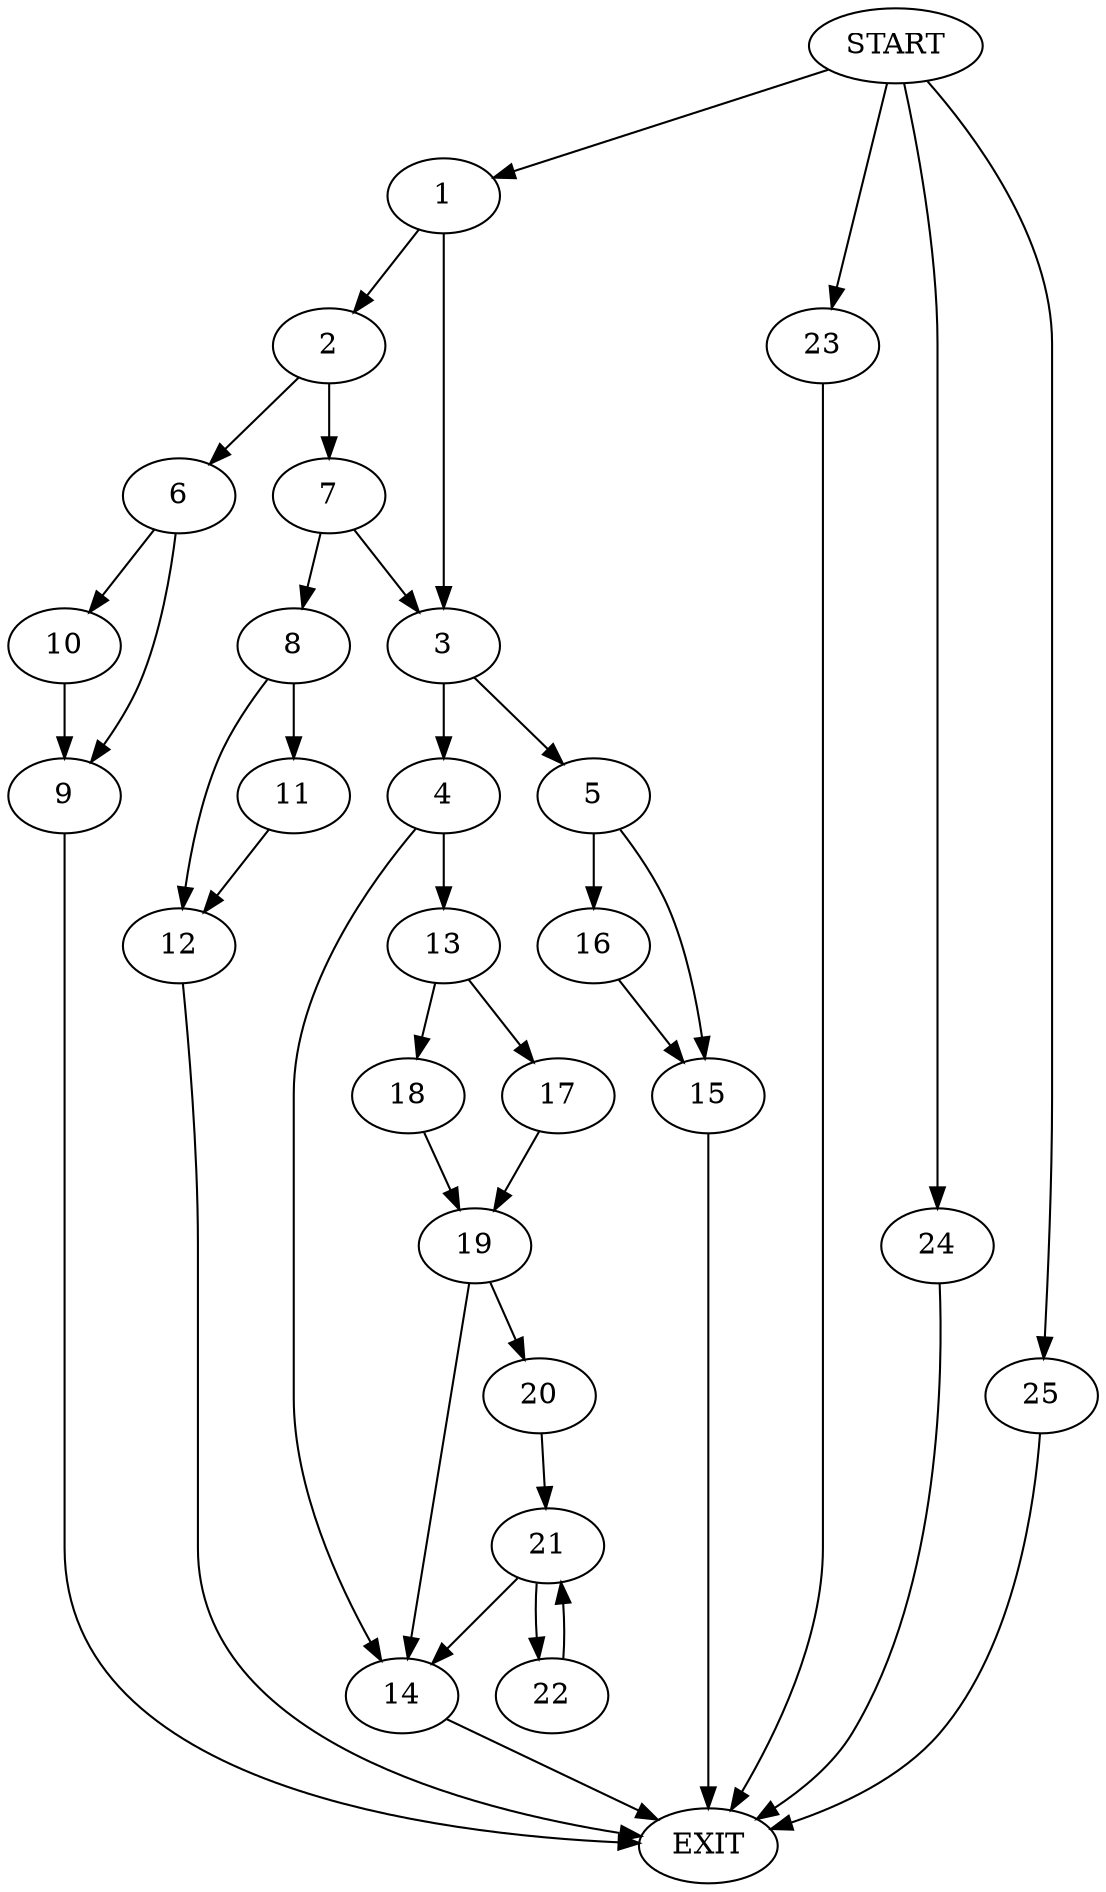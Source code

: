 digraph {
0 [label="START"]
26 [label="EXIT"]
0 -> 1
1 -> 2
1 -> 3
3 -> 4
3 -> 5
2 -> 6
2 -> 7
7 -> 8
7 -> 3
6 -> 9
6 -> 10
10 -> 9
9 -> 26
8 -> 11
8 -> 12
12 -> 26
11 -> 12
4 -> 13
4 -> 14
5 -> 15
5 -> 16
16 -> 15
15 -> 26
14 -> 26
13 -> 17
13 -> 18
18 -> 19
17 -> 19
19 -> 20
19 -> 14
20 -> 21
21 -> 14
21 -> 22
22 -> 21
0 -> 23
23 -> 26
0 -> 24
24 -> 26
0 -> 25
25 -> 26
}
